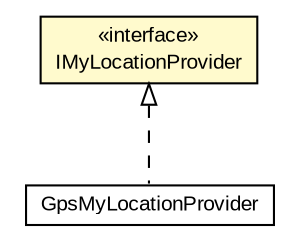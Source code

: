 #!/usr/local/bin/dot
#
# Class diagram 
# Generated by UMLGraph version R5_6-24-gf6e263 (http://www.umlgraph.org/)
#

digraph G {
	edge [fontname="arial",fontsize=10,labelfontname="arial",labelfontsize=10];
	node [fontname="arial",fontsize=10,shape=plaintext];
	nodesep=0.25;
	ranksep=0.5;
	// org.osmdroid.views.overlay.mylocation.GpsMyLocationProvider
	c61666 [label=<<table title="org.osmdroid.views.overlay.mylocation.GpsMyLocationProvider" border="0" cellborder="1" cellspacing="0" cellpadding="2" port="p" href="./GpsMyLocationProvider.html">
		<tr><td><table border="0" cellspacing="0" cellpadding="1">
<tr><td align="center" balign="center"> GpsMyLocationProvider </td></tr>
		</table></td></tr>
		</table>>, URL="./GpsMyLocationProvider.html", fontname="arial", fontcolor="black", fontsize=10.0];
	// org.osmdroid.views.overlay.mylocation.IMyLocationProvider
	c61668 [label=<<table title="org.osmdroid.views.overlay.mylocation.IMyLocationProvider" border="0" cellborder="1" cellspacing="0" cellpadding="2" port="p" bgcolor="lemonChiffon" href="./IMyLocationProvider.html">
		<tr><td><table border="0" cellspacing="0" cellpadding="1">
<tr><td align="center" balign="center"> &#171;interface&#187; </td></tr>
<tr><td align="center" balign="center"> IMyLocationProvider </td></tr>
		</table></td></tr>
		</table>>, URL="./IMyLocationProvider.html", fontname="arial", fontcolor="black", fontsize=10.0];
	//org.osmdroid.views.overlay.mylocation.GpsMyLocationProvider implements org.osmdroid.views.overlay.mylocation.IMyLocationProvider
	c61668:p -> c61666:p [dir=back,arrowtail=empty,style=dashed];
}

